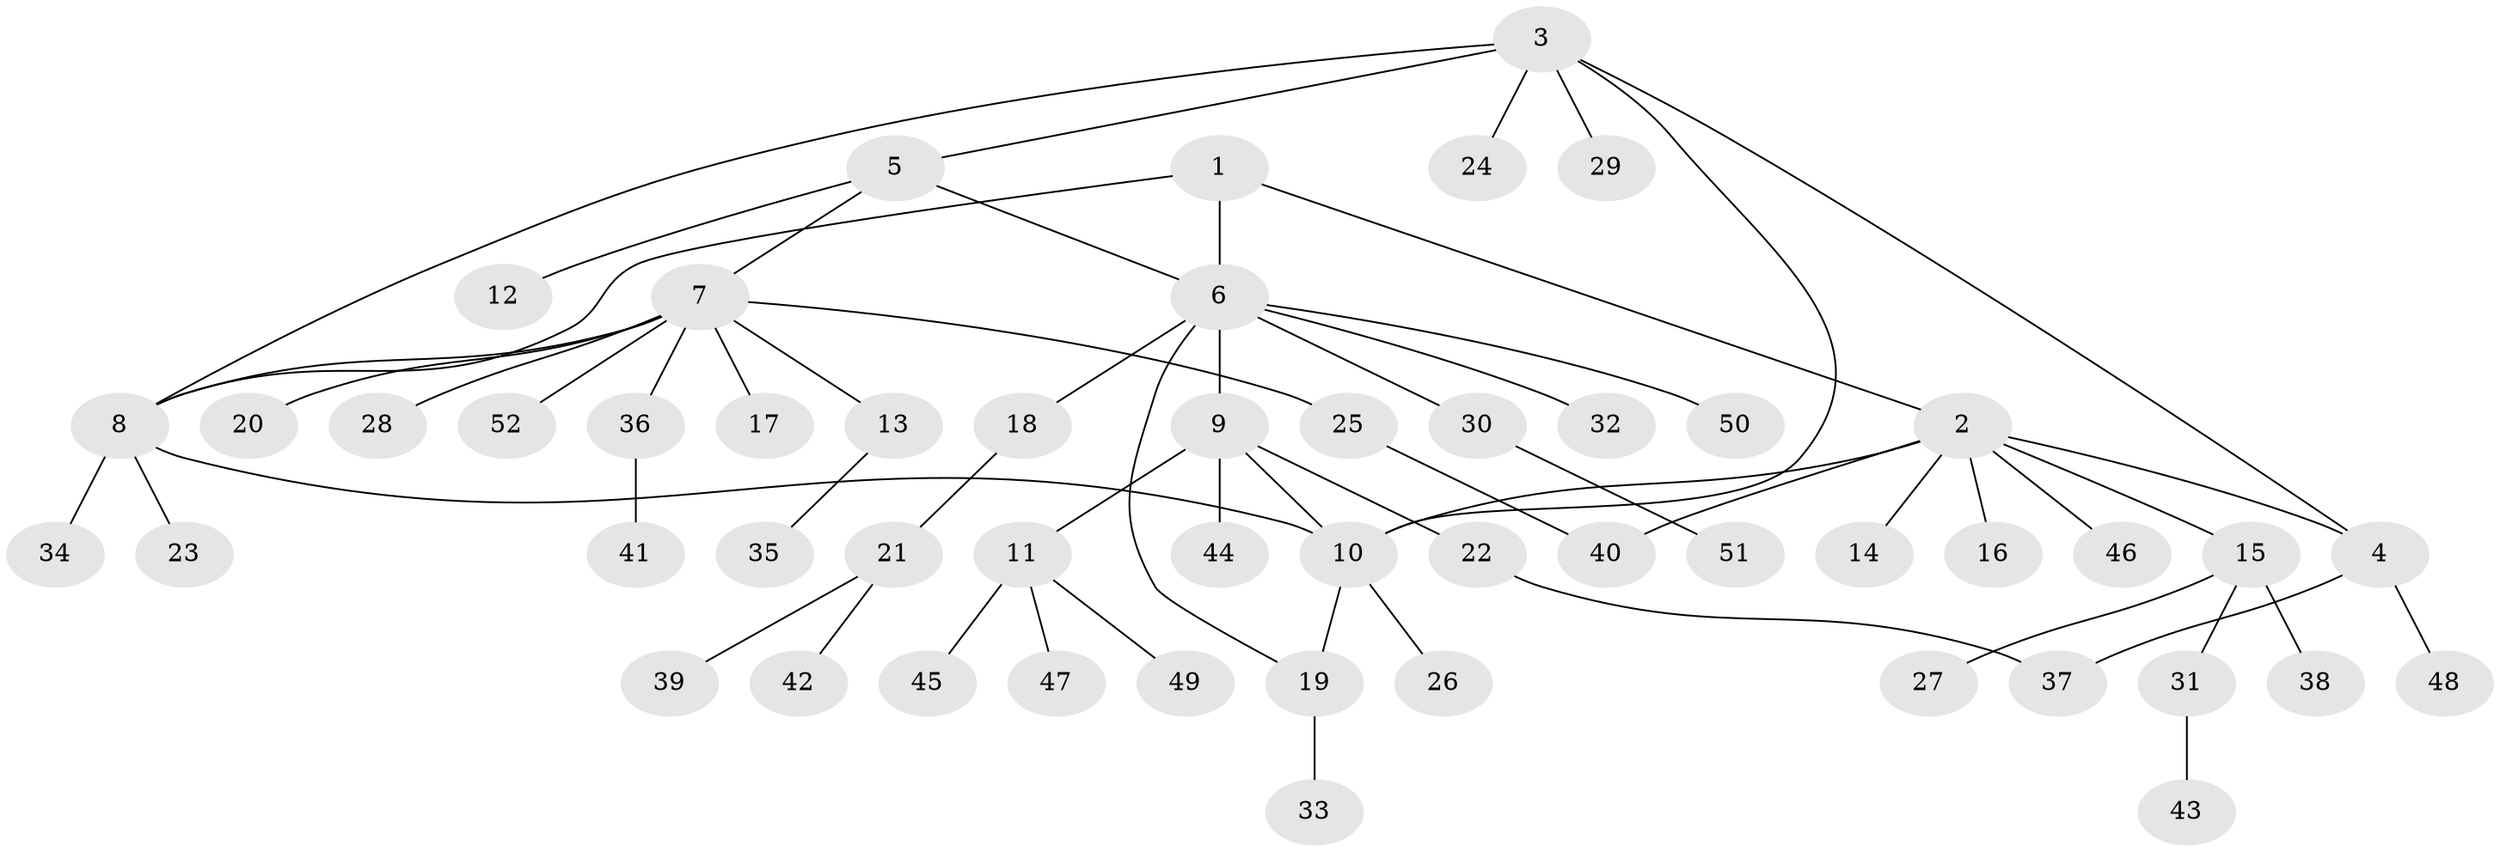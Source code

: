 // coarse degree distribution, {3: 0.10256410256410256, 10: 0.02564102564102564, 5: 0.07692307692307693, 4: 0.02564102564102564, 11: 0.02564102564102564, 9: 0.02564102564102564, 1: 0.5897435897435898, 2: 0.1282051282051282}
// Generated by graph-tools (version 1.1) at 2025/42/03/06/25 10:42:13]
// undirected, 52 vertices, 60 edges
graph export_dot {
graph [start="1"]
  node [color=gray90,style=filled];
  1;
  2;
  3;
  4;
  5;
  6;
  7;
  8;
  9;
  10;
  11;
  12;
  13;
  14;
  15;
  16;
  17;
  18;
  19;
  20;
  21;
  22;
  23;
  24;
  25;
  26;
  27;
  28;
  29;
  30;
  31;
  32;
  33;
  34;
  35;
  36;
  37;
  38;
  39;
  40;
  41;
  42;
  43;
  44;
  45;
  46;
  47;
  48;
  49;
  50;
  51;
  52;
  1 -- 2;
  1 -- 6;
  1 -- 8;
  2 -- 4;
  2 -- 10;
  2 -- 14;
  2 -- 15;
  2 -- 16;
  2 -- 40;
  2 -- 46;
  3 -- 4;
  3 -- 5;
  3 -- 8;
  3 -- 10;
  3 -- 24;
  3 -- 29;
  4 -- 37;
  4 -- 48;
  5 -- 6;
  5 -- 7;
  5 -- 12;
  6 -- 9;
  6 -- 18;
  6 -- 19;
  6 -- 30;
  6 -- 32;
  6 -- 50;
  7 -- 8;
  7 -- 13;
  7 -- 17;
  7 -- 20;
  7 -- 25;
  7 -- 28;
  7 -- 36;
  7 -- 52;
  8 -- 10;
  8 -- 23;
  8 -- 34;
  9 -- 10;
  9 -- 11;
  9 -- 22;
  9 -- 44;
  10 -- 19;
  10 -- 26;
  11 -- 45;
  11 -- 47;
  11 -- 49;
  13 -- 35;
  15 -- 27;
  15 -- 31;
  15 -- 38;
  18 -- 21;
  19 -- 33;
  21 -- 39;
  21 -- 42;
  22 -- 37;
  25 -- 40;
  30 -- 51;
  31 -- 43;
  36 -- 41;
}
